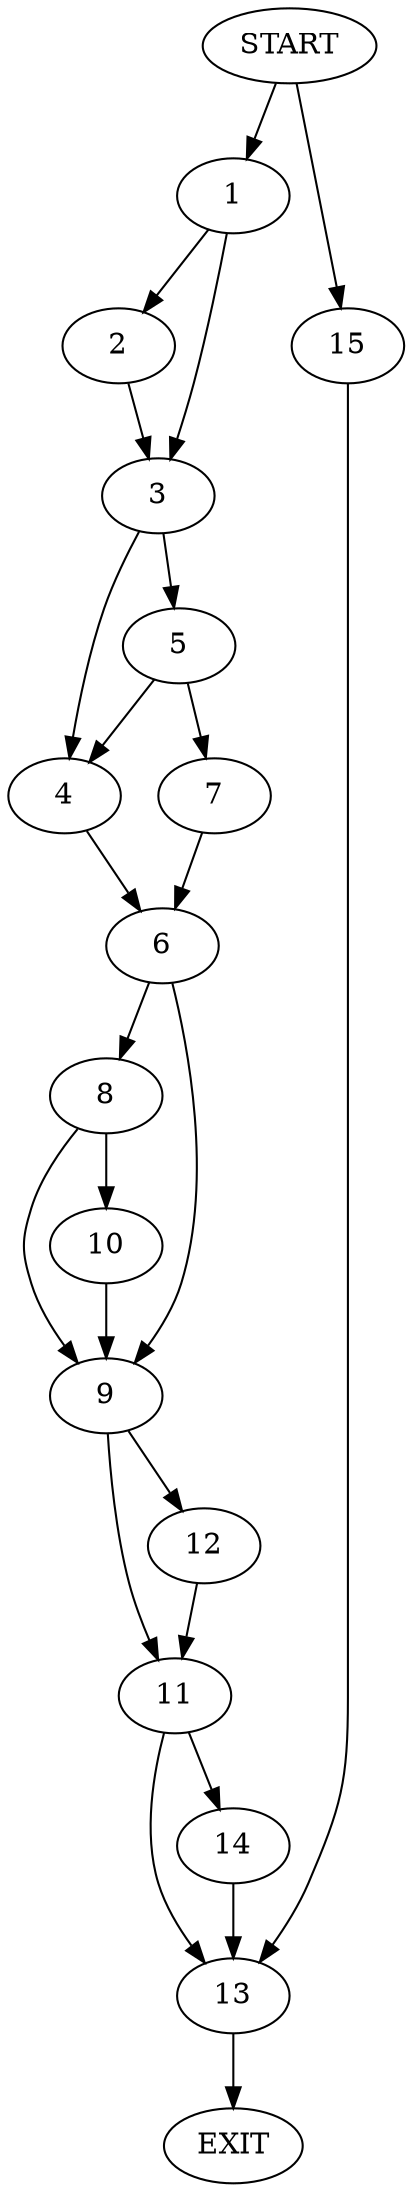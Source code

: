 digraph {
0 [label="START"]
16 [label="EXIT"]
0 -> 1
1 -> 2
1 -> 3
2 -> 3
3 -> 4
3 -> 5
4 -> 6
5 -> 7
5 -> 4
7 -> 6
6 -> 8
6 -> 9
8 -> 9
8 -> 10
9 -> 11
9 -> 12
10 -> 9
11 -> 13
11 -> 14
12 -> 11
14 -> 13
13 -> 16
0 -> 15
15 -> 13
}
